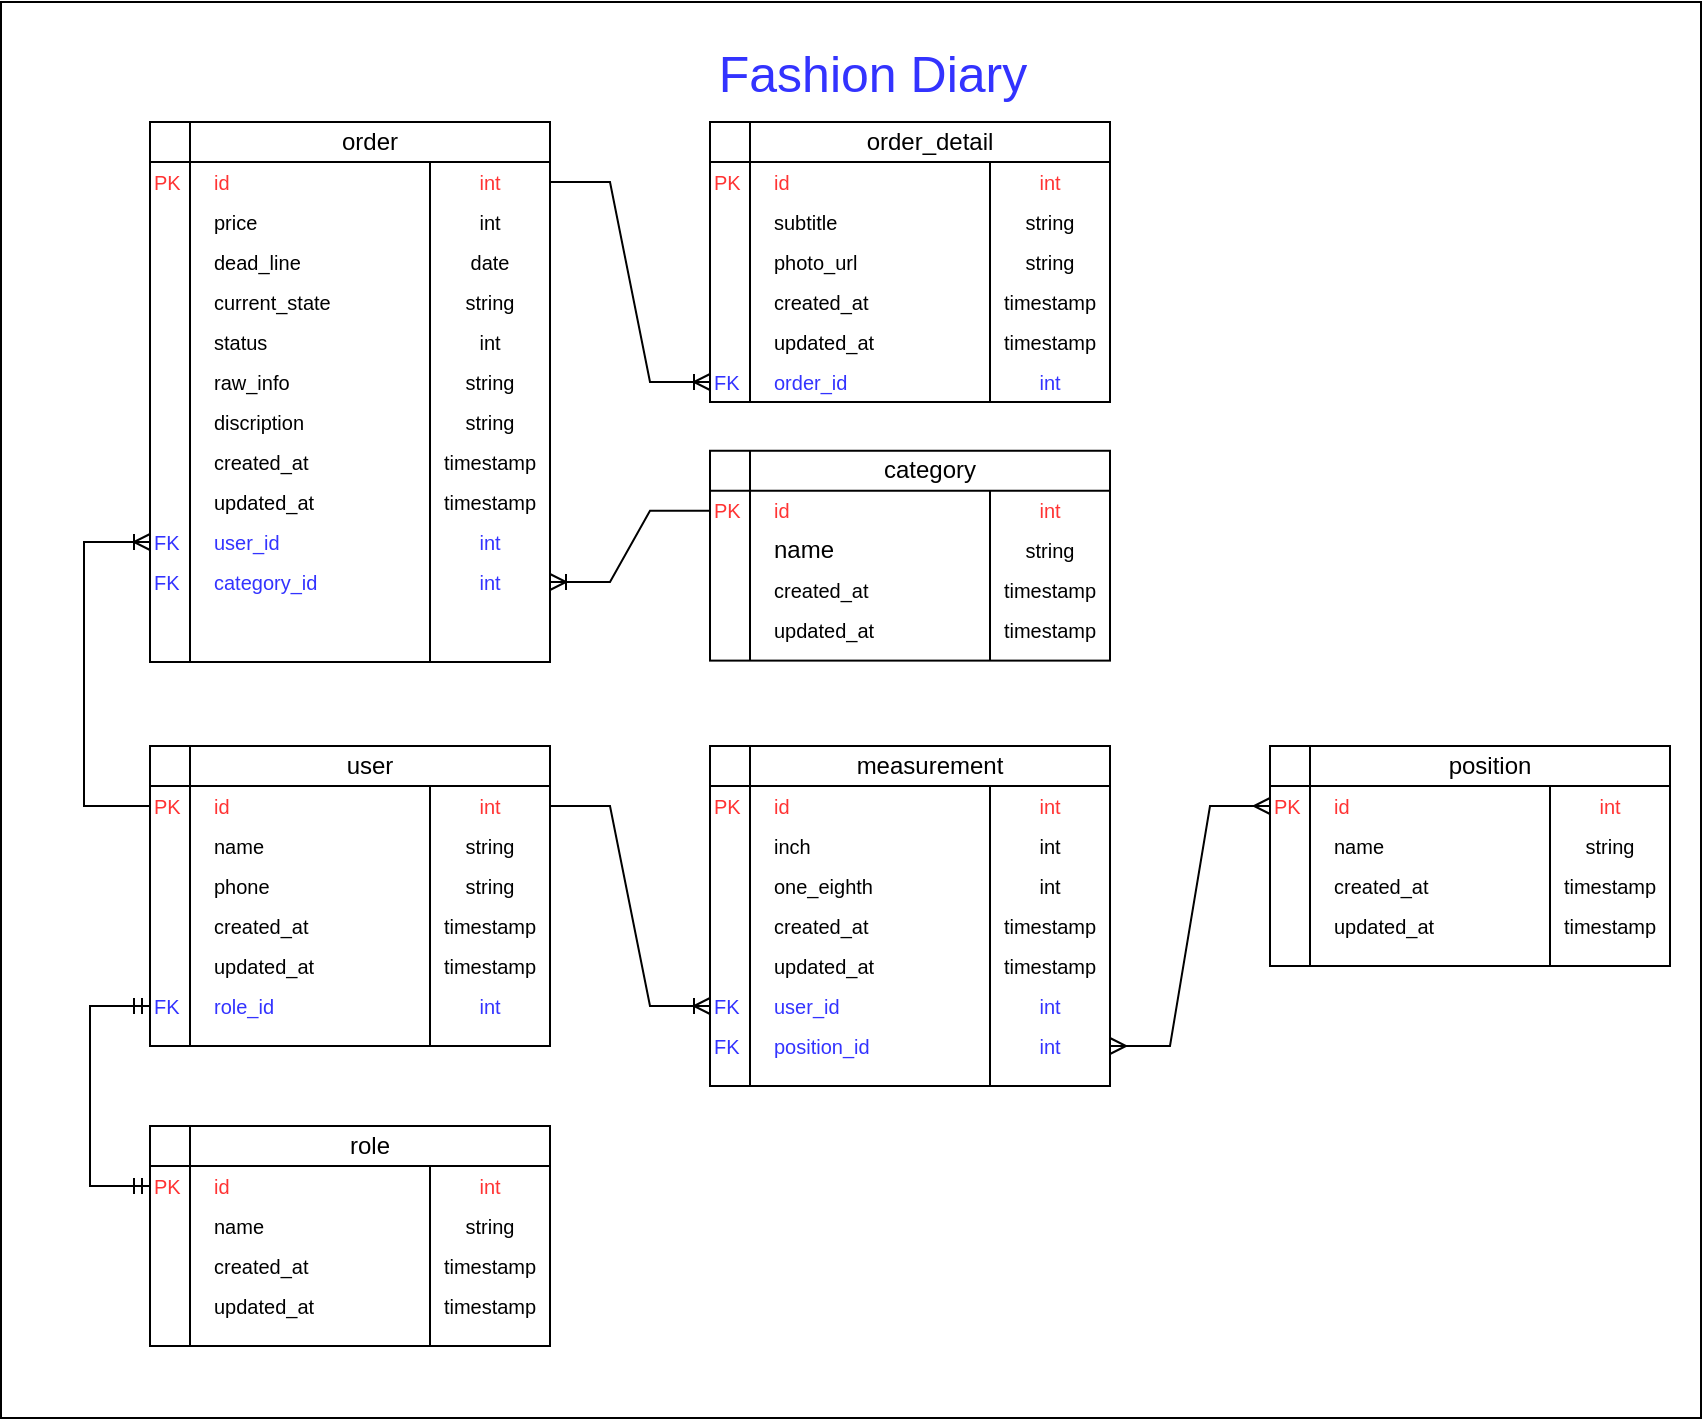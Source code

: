 <mxfile version="16.5.3" type="github">
  <diagram id="vgisI2ooYQM5d80KD6zA" name="Page-1">
    <mxGraphModel dx="1880" dy="1684" grid="1" gridSize="10" guides="1" tooltips="1" connect="1" arrows="1" fold="1" page="1" pageScale="1" pageWidth="850" pageHeight="1100" math="0" shadow="0">
      <root>
        <mxCell id="0" />
        <mxCell id="1" parent="0" />
        <mxCell id="1cKoUGkLe3tbQsXoUSwH-134" value="" style="rounded=0;whiteSpace=wrap;html=1;fontSize=10;fontColor=#3333FF;" vertex="1" parent="1">
          <mxGeometry x="-11.5" y="-20" width="850" height="708" as="geometry" />
        </mxCell>
        <mxCell id="1cKoUGkLe3tbQsXoUSwH-1" value="" style="shape=internalStorage;whiteSpace=wrap;html=1;backgroundOutline=1;" vertex="1" parent="1">
          <mxGeometry x="63" y="352" width="200" height="150" as="geometry" />
        </mxCell>
        <mxCell id="1cKoUGkLe3tbQsXoUSwH-2" value="user" style="text;html=1;strokeColor=none;fillColor=none;align=center;verticalAlign=middle;whiteSpace=wrap;rounded=0;" vertex="1" parent="1">
          <mxGeometry x="83" y="352" width="180" height="20" as="geometry" />
        </mxCell>
        <mxCell id="1cKoUGkLe3tbQsXoUSwH-3" value="&lt;font style=&quot;font-size: 10px&quot; color=&quot;#FF3333&quot;&gt;id&lt;/font&gt;" style="text;html=1;align=left;verticalAlign=middle;whiteSpace=wrap;rounded=0;" vertex="1" parent="1">
          <mxGeometry x="93" y="372" width="110" height="20" as="geometry" />
        </mxCell>
        <mxCell id="1cKoUGkLe3tbQsXoUSwH-5" value="" style="endArrow=none;html=1;rounded=0;entryX=1;entryY=0;entryDx=0;entryDy=0;exitX=0.7;exitY=1;exitDx=0;exitDy=0;exitPerimeter=0;" edge="1" parent="1" source="1cKoUGkLe3tbQsXoUSwH-1" target="1cKoUGkLe3tbQsXoUSwH-3">
          <mxGeometry width="50" height="50" relative="1" as="geometry">
            <mxPoint x="173" y="422" as="sourcePoint" />
            <mxPoint x="223" y="372" as="targetPoint" />
          </mxGeometry>
        </mxCell>
        <mxCell id="1cKoUGkLe3tbQsXoUSwH-6" value="&lt;div style=&quot;font-size: 10px&quot; align=&quot;center&quot;&gt;&lt;font style=&quot;font-size: 10px&quot; color=&quot;#FF3333&quot;&gt;int&lt;/font&gt;&lt;/div&gt;" style="text;html=1;align=center;verticalAlign=middle;whiteSpace=wrap;rounded=0;" vertex="1" parent="1">
          <mxGeometry x="203" y="372" width="60" height="20" as="geometry" />
        </mxCell>
        <mxCell id="1cKoUGkLe3tbQsXoUSwH-7" value="&lt;font style=&quot;font-size: 10px&quot; color=&quot;#FF3333&quot;&gt;PK&lt;/font&gt;" style="text;html=1;align=left;verticalAlign=middle;whiteSpace=wrap;rounded=0;" vertex="1" parent="1">
          <mxGeometry x="63" y="372" width="20" height="20" as="geometry" />
        </mxCell>
        <mxCell id="1cKoUGkLe3tbQsXoUSwH-8" value="&lt;font style=&quot;font-size: 10px&quot;&gt;name&lt;/font&gt;" style="text;html=1;align=left;verticalAlign=middle;whiteSpace=wrap;rounded=0;" vertex="1" parent="1">
          <mxGeometry x="93" y="392" width="110" height="20" as="geometry" />
        </mxCell>
        <mxCell id="1cKoUGkLe3tbQsXoUSwH-9" value="&lt;font style=&quot;font-size: 10px&quot;&gt;string&lt;/font&gt;" style="text;html=1;align=center;verticalAlign=middle;whiteSpace=wrap;rounded=0;" vertex="1" parent="1">
          <mxGeometry x="203" y="392" width="60" height="20" as="geometry" />
        </mxCell>
        <mxCell id="1cKoUGkLe3tbQsXoUSwH-10" value="&lt;font style=&quot;font-size: 10px&quot;&gt;phone&lt;/font&gt;" style="text;html=1;align=left;verticalAlign=middle;whiteSpace=wrap;rounded=0;" vertex="1" parent="1">
          <mxGeometry x="93" y="412" width="110" height="20" as="geometry" />
        </mxCell>
        <mxCell id="1cKoUGkLe3tbQsXoUSwH-11" value="&lt;font style=&quot;font-size: 10px&quot;&gt;string&lt;/font&gt;" style="text;html=1;align=center;verticalAlign=middle;whiteSpace=wrap;rounded=0;" vertex="1" parent="1">
          <mxGeometry x="203" y="412" width="60" height="20" as="geometry" />
        </mxCell>
        <mxCell id="1cKoUGkLe3tbQsXoUSwH-12" value="&lt;font style=&quot;font-size: 10px&quot; color=&quot;#3333FF&quot;&gt;role_id&lt;/font&gt;" style="text;html=1;align=left;verticalAlign=middle;whiteSpace=wrap;rounded=0;" vertex="1" parent="1">
          <mxGeometry x="93" y="472" width="110" height="20" as="geometry" />
        </mxCell>
        <mxCell id="1cKoUGkLe3tbQsXoUSwH-13" value="&lt;font style=&quot;font-size: 10px&quot; color=&quot;#3333FF&quot;&gt;int&lt;/font&gt;" style="text;html=1;align=center;verticalAlign=middle;whiteSpace=wrap;rounded=0;" vertex="1" parent="1">
          <mxGeometry x="203" y="472" width="60" height="20" as="geometry" />
        </mxCell>
        <mxCell id="1cKoUGkLe3tbQsXoUSwH-14" value="" style="shape=internalStorage;whiteSpace=wrap;html=1;backgroundOutline=1;" vertex="1" parent="1">
          <mxGeometry x="343" y="352" width="200" height="170" as="geometry" />
        </mxCell>
        <mxCell id="1cKoUGkLe3tbQsXoUSwH-15" value="measurement" style="text;html=1;strokeColor=none;fillColor=none;align=center;verticalAlign=middle;whiteSpace=wrap;rounded=0;" vertex="1" parent="1">
          <mxGeometry x="363" y="352" width="180" height="20" as="geometry" />
        </mxCell>
        <mxCell id="1cKoUGkLe3tbQsXoUSwH-16" value="&lt;font style=&quot;font-size: 10px&quot; color=&quot;#FF3333&quot;&gt;id&lt;/font&gt;" style="text;html=1;align=left;verticalAlign=middle;whiteSpace=wrap;rounded=0;" vertex="1" parent="1">
          <mxGeometry x="373" y="372" width="110" height="20" as="geometry" />
        </mxCell>
        <mxCell id="1cKoUGkLe3tbQsXoUSwH-17" value="" style="endArrow=none;html=1;rounded=0;entryX=1;entryY=0;entryDx=0;entryDy=0;exitX=0.7;exitY=1;exitDx=0;exitDy=0;exitPerimeter=0;" edge="1" parent="1" source="1cKoUGkLe3tbQsXoUSwH-14" target="1cKoUGkLe3tbQsXoUSwH-16">
          <mxGeometry width="50" height="50" relative="1" as="geometry">
            <mxPoint x="453" y="422" as="sourcePoint" />
            <mxPoint x="503" y="372" as="targetPoint" />
          </mxGeometry>
        </mxCell>
        <mxCell id="1cKoUGkLe3tbQsXoUSwH-18" value="&lt;div style=&quot;font-size: 10px&quot; align=&quot;center&quot;&gt;&lt;font style=&quot;font-size: 10px&quot; color=&quot;#FF3333&quot;&gt;int&lt;/font&gt;&lt;/div&gt;" style="text;html=1;align=center;verticalAlign=middle;whiteSpace=wrap;rounded=0;" vertex="1" parent="1">
          <mxGeometry x="483" y="372" width="60" height="20" as="geometry" />
        </mxCell>
        <mxCell id="1cKoUGkLe3tbQsXoUSwH-19" value="&lt;font style=&quot;font-size: 10px&quot; color=&quot;#FF3333&quot;&gt;PK&lt;/font&gt;" style="text;html=1;align=left;verticalAlign=middle;whiteSpace=wrap;rounded=0;" vertex="1" parent="1">
          <mxGeometry x="343" y="372" width="20" height="20" as="geometry" />
        </mxCell>
        <mxCell id="1cKoUGkLe3tbQsXoUSwH-20" value="&lt;font style=&quot;font-size: 10px&quot;&gt;inch&lt;/font&gt;" style="text;html=1;align=left;verticalAlign=middle;whiteSpace=wrap;rounded=0;" vertex="1" parent="1">
          <mxGeometry x="373" y="392" width="110" height="20" as="geometry" />
        </mxCell>
        <mxCell id="1cKoUGkLe3tbQsXoUSwH-21" value="&lt;font style=&quot;font-size: 10px&quot;&gt;int&lt;/font&gt;" style="text;html=1;align=center;verticalAlign=middle;whiteSpace=wrap;rounded=0;" vertex="1" parent="1">
          <mxGeometry x="483" y="392" width="60" height="20" as="geometry" />
        </mxCell>
        <mxCell id="1cKoUGkLe3tbQsXoUSwH-22" value="&lt;div style=&quot;font-size: 10px&quot;&gt;&lt;font style=&quot;font-size: 10px&quot;&gt;one_eighth&lt;/font&gt;&lt;/div&gt;" style="text;html=1;align=left;verticalAlign=middle;whiteSpace=wrap;rounded=0;" vertex="1" parent="1">
          <mxGeometry x="373" y="412" width="110" height="20" as="geometry" />
        </mxCell>
        <mxCell id="1cKoUGkLe3tbQsXoUSwH-23" value="&lt;font style=&quot;font-size: 10px&quot;&gt;int&lt;/font&gt;" style="text;html=1;align=center;verticalAlign=middle;whiteSpace=wrap;rounded=0;" vertex="1" parent="1">
          <mxGeometry x="483" y="412" width="60" height="20" as="geometry" />
        </mxCell>
        <mxCell id="1cKoUGkLe3tbQsXoUSwH-24" value="&lt;font style=&quot;font-size: 10px&quot; color=&quot;#3333FF&quot;&gt;user_id&lt;/font&gt;" style="text;html=1;align=left;verticalAlign=middle;whiteSpace=wrap;rounded=0;" vertex="1" parent="1">
          <mxGeometry x="373" y="472" width="110" height="20" as="geometry" />
        </mxCell>
        <mxCell id="1cKoUGkLe3tbQsXoUSwH-25" value="&lt;font style=&quot;font-size: 10px&quot; color=&quot;#3333FF&quot;&gt;int&lt;/font&gt;" style="text;html=1;align=center;verticalAlign=middle;whiteSpace=wrap;rounded=0;" vertex="1" parent="1">
          <mxGeometry x="483" y="472" width="60" height="20" as="geometry" />
        </mxCell>
        <mxCell id="1cKoUGkLe3tbQsXoUSwH-26" value="&lt;font style=&quot;font-size: 10px&quot; color=&quot;#3333FF&quot;&gt;position_id&lt;/font&gt;" style="text;html=1;align=left;verticalAlign=middle;whiteSpace=wrap;rounded=0;" vertex="1" parent="1">
          <mxGeometry x="373" y="492" width="110" height="20" as="geometry" />
        </mxCell>
        <mxCell id="1cKoUGkLe3tbQsXoUSwH-27" value="&lt;font style=&quot;font-size: 10px&quot; color=&quot;#3333FF&quot;&gt;int&lt;/font&gt;" style="text;html=1;align=center;verticalAlign=middle;whiteSpace=wrap;rounded=0;" vertex="1" parent="1">
          <mxGeometry x="483" y="492" width="60" height="20" as="geometry" />
        </mxCell>
        <mxCell id="1cKoUGkLe3tbQsXoUSwH-28" style="edgeStyle=orthogonalEdgeStyle;rounded=0;orthogonalLoop=1;jettySize=auto;html=1;exitX=0.5;exitY=1;exitDx=0;exitDy=0;fontSize=10;fontColor=#000000;" edge="1" parent="1" source="1cKoUGkLe3tbQsXoUSwH-1" target="1cKoUGkLe3tbQsXoUSwH-1">
          <mxGeometry relative="1" as="geometry" />
        </mxCell>
        <mxCell id="1cKoUGkLe3tbQsXoUSwH-29" value="" style="shape=internalStorage;whiteSpace=wrap;html=1;backgroundOutline=1;" vertex="1" parent="1">
          <mxGeometry x="623" y="352" width="200" height="110" as="geometry" />
        </mxCell>
        <mxCell id="1cKoUGkLe3tbQsXoUSwH-30" value="position" style="text;html=1;strokeColor=none;fillColor=none;align=center;verticalAlign=middle;whiteSpace=wrap;rounded=0;" vertex="1" parent="1">
          <mxGeometry x="643" y="352" width="180" height="20" as="geometry" />
        </mxCell>
        <mxCell id="1cKoUGkLe3tbQsXoUSwH-31" value="&lt;font style=&quot;font-size: 10px&quot; color=&quot;#FF3333&quot;&gt;id&lt;/font&gt;" style="text;html=1;align=left;verticalAlign=middle;whiteSpace=wrap;rounded=0;" vertex="1" parent="1">
          <mxGeometry x="653" y="372" width="110" height="20" as="geometry" />
        </mxCell>
        <mxCell id="1cKoUGkLe3tbQsXoUSwH-32" value="" style="endArrow=none;html=1;rounded=0;entryX=1;entryY=0;entryDx=0;entryDy=0;exitX=0.7;exitY=1;exitDx=0;exitDy=0;exitPerimeter=0;" edge="1" parent="1" source="1cKoUGkLe3tbQsXoUSwH-29" target="1cKoUGkLe3tbQsXoUSwH-31">
          <mxGeometry width="50" height="50" relative="1" as="geometry">
            <mxPoint x="733" y="422" as="sourcePoint" />
            <mxPoint x="783" y="372" as="targetPoint" />
          </mxGeometry>
        </mxCell>
        <mxCell id="1cKoUGkLe3tbQsXoUSwH-33" value="&lt;div style=&quot;font-size: 10px&quot; align=&quot;center&quot;&gt;&lt;font style=&quot;font-size: 10px&quot; color=&quot;#FF3333&quot;&gt;int&lt;/font&gt;&lt;/div&gt;" style="text;html=1;align=center;verticalAlign=middle;whiteSpace=wrap;rounded=0;" vertex="1" parent="1">
          <mxGeometry x="763" y="372" width="60" height="20" as="geometry" />
        </mxCell>
        <mxCell id="1cKoUGkLe3tbQsXoUSwH-34" value="&lt;font style=&quot;font-size: 10px&quot; color=&quot;#FF3333&quot;&gt;PK&lt;/font&gt;" style="text;html=1;align=left;verticalAlign=middle;whiteSpace=wrap;rounded=0;" vertex="1" parent="1">
          <mxGeometry x="623" y="372" width="20" height="20" as="geometry" />
        </mxCell>
        <mxCell id="1cKoUGkLe3tbQsXoUSwH-35" value="&lt;font style=&quot;font-size: 10px&quot;&gt;name&lt;/font&gt;" style="text;html=1;align=left;verticalAlign=middle;whiteSpace=wrap;rounded=0;" vertex="1" parent="1">
          <mxGeometry x="653" y="392" width="110" height="20" as="geometry" />
        </mxCell>
        <mxCell id="1cKoUGkLe3tbQsXoUSwH-36" value="&lt;font style=&quot;font-size: 10px&quot;&gt;string&lt;/font&gt;" style="text;html=1;align=center;verticalAlign=middle;whiteSpace=wrap;rounded=0;" vertex="1" parent="1">
          <mxGeometry x="763" y="392" width="60" height="20" as="geometry" />
        </mxCell>
        <mxCell id="1cKoUGkLe3tbQsXoUSwH-43" style="edgeStyle=orthogonalEdgeStyle;rounded=0;orthogonalLoop=1;jettySize=auto;html=1;exitX=0.5;exitY=1;exitDx=0;exitDy=0;fontSize=10;fontColor=#000000;" edge="1" parent="1" source="1cKoUGkLe3tbQsXoUSwH-29" target="1cKoUGkLe3tbQsXoUSwH-29">
          <mxGeometry relative="1" as="geometry" />
        </mxCell>
        <mxCell id="1cKoUGkLe3tbQsXoUSwH-44" value="" style="edgeStyle=entityRelationEdgeStyle;fontSize=12;html=1;endArrow=ERoneToMany;rounded=0;fontColor=#000000;entryX=0;entryY=0.5;entryDx=0;entryDy=0;exitX=1;exitY=0.5;exitDx=0;exitDy=0;" edge="1" parent="1" source="1cKoUGkLe3tbQsXoUSwH-6" target="1cKoUGkLe3tbQsXoUSwH-63">
          <mxGeometry width="100" height="100" relative="1" as="geometry">
            <mxPoint x="263" y="425" as="sourcePoint" />
            <mxPoint x="343" y="425" as="targetPoint" />
          </mxGeometry>
        </mxCell>
        <mxCell id="1cKoUGkLe3tbQsXoUSwH-47" value="" style="edgeStyle=entityRelationEdgeStyle;fontSize=12;html=1;endArrow=ERmany;startArrow=ERmany;rounded=0;fontColor=#000000;entryX=0;entryY=0.5;entryDx=0;entryDy=0;exitX=1;exitY=0.5;exitDx=0;exitDy=0;" edge="1" parent="1" source="1cKoUGkLe3tbQsXoUSwH-27" target="1cKoUGkLe3tbQsXoUSwH-34">
          <mxGeometry width="100" height="100" relative="1" as="geometry">
            <mxPoint x="543" y="437" as="sourcePoint" />
            <mxPoint x="643" y="337" as="targetPoint" />
          </mxGeometry>
        </mxCell>
        <mxCell id="1cKoUGkLe3tbQsXoUSwH-48" value="" style="shape=internalStorage;whiteSpace=wrap;html=1;backgroundOutline=1;" vertex="1" parent="1">
          <mxGeometry x="63" y="542" width="200" height="110" as="geometry" />
        </mxCell>
        <mxCell id="1cKoUGkLe3tbQsXoUSwH-49" value="role" style="text;html=1;strokeColor=none;fillColor=none;align=center;verticalAlign=middle;whiteSpace=wrap;rounded=0;" vertex="1" parent="1">
          <mxGeometry x="83" y="542" width="180" height="20" as="geometry" />
        </mxCell>
        <mxCell id="1cKoUGkLe3tbQsXoUSwH-50" value="&lt;font style=&quot;font-size: 10px&quot; color=&quot;#FF3333&quot;&gt;id&lt;/font&gt;" style="text;html=1;align=left;verticalAlign=middle;whiteSpace=wrap;rounded=0;" vertex="1" parent="1">
          <mxGeometry x="93" y="562" width="110" height="20" as="geometry" />
        </mxCell>
        <mxCell id="1cKoUGkLe3tbQsXoUSwH-51" value="" style="endArrow=none;html=1;rounded=0;entryX=1;entryY=0;entryDx=0;entryDy=0;exitX=0.7;exitY=1;exitDx=0;exitDy=0;exitPerimeter=0;" edge="1" parent="1" source="1cKoUGkLe3tbQsXoUSwH-48" target="1cKoUGkLe3tbQsXoUSwH-50">
          <mxGeometry width="50" height="50" relative="1" as="geometry">
            <mxPoint x="173" y="612" as="sourcePoint" />
            <mxPoint x="223" y="562" as="targetPoint" />
          </mxGeometry>
        </mxCell>
        <mxCell id="1cKoUGkLe3tbQsXoUSwH-52" value="&lt;div style=&quot;font-size: 10px&quot; align=&quot;center&quot;&gt;&lt;font style=&quot;font-size: 10px&quot; color=&quot;#FF3333&quot;&gt;int&lt;/font&gt;&lt;/div&gt;" style="text;html=1;align=center;verticalAlign=middle;whiteSpace=wrap;rounded=0;" vertex="1" parent="1">
          <mxGeometry x="203" y="562" width="60" height="20" as="geometry" />
        </mxCell>
        <mxCell id="1cKoUGkLe3tbQsXoUSwH-53" value="&lt;font style=&quot;font-size: 10px&quot; color=&quot;#FF3333&quot;&gt;PK&lt;/font&gt;" style="text;html=1;align=left;verticalAlign=middle;whiteSpace=wrap;rounded=0;" vertex="1" parent="1">
          <mxGeometry x="63" y="562" width="20" height="20" as="geometry" />
        </mxCell>
        <mxCell id="1cKoUGkLe3tbQsXoUSwH-54" value="&lt;font style=&quot;font-size: 10px&quot;&gt;name&lt;/font&gt;" style="text;html=1;align=left;verticalAlign=middle;whiteSpace=wrap;rounded=0;" vertex="1" parent="1">
          <mxGeometry x="93" y="582" width="110" height="20" as="geometry" />
        </mxCell>
        <mxCell id="1cKoUGkLe3tbQsXoUSwH-55" value="&lt;font style=&quot;font-size: 10px&quot;&gt;string&lt;/font&gt;" style="text;html=1;align=center;verticalAlign=middle;whiteSpace=wrap;rounded=0;" vertex="1" parent="1">
          <mxGeometry x="203" y="582" width="60" height="20" as="geometry" />
        </mxCell>
        <mxCell id="1cKoUGkLe3tbQsXoUSwH-56" value="&lt;font style=&quot;font-size: 10px&quot;&gt;created_at&lt;/font&gt;" style="text;html=1;align=left;verticalAlign=middle;whiteSpace=wrap;rounded=0;" vertex="1" parent="1">
          <mxGeometry x="93" y="602" width="110" height="20" as="geometry" />
        </mxCell>
        <mxCell id="1cKoUGkLe3tbQsXoUSwH-57" value="&lt;font style=&quot;font-size: 10px&quot;&gt;timestamp&lt;/font&gt;" style="text;html=1;align=center;verticalAlign=middle;whiteSpace=wrap;rounded=0;" vertex="1" parent="1">
          <mxGeometry x="203" y="602" width="60" height="20" as="geometry" />
        </mxCell>
        <mxCell id="1cKoUGkLe3tbQsXoUSwH-60" style="edgeStyle=orthogonalEdgeStyle;rounded=0;orthogonalLoop=1;jettySize=auto;html=1;exitX=0.5;exitY=1;exitDx=0;exitDy=0;fontSize=10;fontColor=#000000;" edge="1" parent="1" source="1cKoUGkLe3tbQsXoUSwH-48" target="1cKoUGkLe3tbQsXoUSwH-48">
          <mxGeometry relative="1" as="geometry" />
        </mxCell>
        <mxCell id="1cKoUGkLe3tbQsXoUSwH-62" value="&lt;font style=&quot;font-size: 10px&quot; color=&quot;#3333FF&quot;&gt;FK&lt;/font&gt;" style="text;html=1;align=left;verticalAlign=middle;whiteSpace=wrap;rounded=0;" vertex="1" parent="1">
          <mxGeometry x="63" y="472" width="20" height="20" as="geometry" />
        </mxCell>
        <mxCell id="1cKoUGkLe3tbQsXoUSwH-63" value="&lt;font style=&quot;font-size: 10px&quot; color=&quot;#3333FF&quot;&gt;FK&lt;/font&gt;" style="text;html=1;align=left;verticalAlign=middle;whiteSpace=wrap;rounded=0;" vertex="1" parent="1">
          <mxGeometry x="343" y="472" width="20" height="20" as="geometry" />
        </mxCell>
        <mxCell id="1cKoUGkLe3tbQsXoUSwH-64" value="&lt;font style=&quot;font-size: 10px&quot; color=&quot;#3333FF&quot;&gt;FK&lt;/font&gt;" style="text;html=1;align=left;verticalAlign=middle;whiteSpace=wrap;rounded=0;" vertex="1" parent="1">
          <mxGeometry x="343" y="492" width="20" height="20" as="geometry" />
        </mxCell>
        <mxCell id="1cKoUGkLe3tbQsXoUSwH-65" value="" style="fontSize=12;html=1;endArrow=ERmandOne;startArrow=ERmandOne;rounded=0;fontColor=#3333FF;entryX=0;entryY=0.5;entryDx=0;entryDy=0;strokeColor=default;edgeStyle=orthogonalEdgeStyle;" edge="1" parent="1" target="1cKoUGkLe3tbQsXoUSwH-53">
          <mxGeometry width="100" height="100" relative="1" as="geometry">
            <mxPoint x="63" y="482" as="sourcePoint" />
            <mxPoint x="-27" y="189" as="targetPoint" />
            <Array as="points">
              <mxPoint x="33" y="482" />
              <mxPoint x="33" y="572" />
            </Array>
          </mxGeometry>
        </mxCell>
        <mxCell id="1cKoUGkLe3tbQsXoUSwH-68" value="&lt;font style=&quot;font-size: 10px&quot;&gt;updated_at&lt;/font&gt;" style="text;html=1;align=left;verticalAlign=middle;whiteSpace=wrap;rounded=0;" vertex="1" parent="1">
          <mxGeometry x="93" y="622" width="110" height="20" as="geometry" />
        </mxCell>
        <mxCell id="1cKoUGkLe3tbQsXoUSwH-69" value="&lt;font style=&quot;font-size: 10px&quot;&gt;timestamp&lt;/font&gt;" style="text;html=1;align=center;verticalAlign=middle;whiteSpace=wrap;rounded=0;" vertex="1" parent="1">
          <mxGeometry x="203" y="622" width="60" height="20" as="geometry" />
        </mxCell>
        <mxCell id="1cKoUGkLe3tbQsXoUSwH-71" value="&lt;font style=&quot;font-size: 10px&quot;&gt;created_at&lt;/font&gt;" style="text;html=1;align=left;verticalAlign=middle;whiteSpace=wrap;rounded=0;" vertex="1" parent="1">
          <mxGeometry x="93" y="432" width="110" height="20" as="geometry" />
        </mxCell>
        <mxCell id="1cKoUGkLe3tbQsXoUSwH-72" value="&lt;font style=&quot;font-size: 10px&quot;&gt;timestamp&lt;/font&gt;" style="text;html=1;align=center;verticalAlign=middle;whiteSpace=wrap;rounded=0;" vertex="1" parent="1">
          <mxGeometry x="203" y="432" width="60" height="20" as="geometry" />
        </mxCell>
        <mxCell id="1cKoUGkLe3tbQsXoUSwH-73" value="&lt;font style=&quot;font-size: 10px&quot;&gt;updated_at&lt;/font&gt;" style="text;html=1;align=left;verticalAlign=middle;whiteSpace=wrap;rounded=0;" vertex="1" parent="1">
          <mxGeometry x="93" y="452" width="110" height="20" as="geometry" />
        </mxCell>
        <mxCell id="1cKoUGkLe3tbQsXoUSwH-74" value="&lt;font style=&quot;font-size: 10px&quot;&gt;timestamp&lt;/font&gt;" style="text;html=1;align=center;verticalAlign=middle;whiteSpace=wrap;rounded=0;" vertex="1" parent="1">
          <mxGeometry x="203" y="452" width="60" height="20" as="geometry" />
        </mxCell>
        <mxCell id="1cKoUGkLe3tbQsXoUSwH-75" value="&lt;font style=&quot;font-size: 10px&quot;&gt;created_at&lt;/font&gt;" style="text;html=1;align=left;verticalAlign=middle;whiteSpace=wrap;rounded=0;" vertex="1" parent="1">
          <mxGeometry x="373" y="432" width="110" height="20" as="geometry" />
        </mxCell>
        <mxCell id="1cKoUGkLe3tbQsXoUSwH-76" value="&lt;font style=&quot;font-size: 10px&quot;&gt;timestamp&lt;/font&gt;" style="text;html=1;align=center;verticalAlign=middle;whiteSpace=wrap;rounded=0;" vertex="1" parent="1">
          <mxGeometry x="483" y="432" width="60" height="20" as="geometry" />
        </mxCell>
        <mxCell id="1cKoUGkLe3tbQsXoUSwH-77" value="&lt;font style=&quot;font-size: 10px&quot;&gt;updated_at&lt;/font&gt;" style="text;html=1;align=left;verticalAlign=middle;whiteSpace=wrap;rounded=0;" vertex="1" parent="1">
          <mxGeometry x="373" y="452" width="110" height="20" as="geometry" />
        </mxCell>
        <mxCell id="1cKoUGkLe3tbQsXoUSwH-78" value="&lt;font style=&quot;font-size: 10px&quot;&gt;timestamp&lt;/font&gt;" style="text;html=1;align=center;verticalAlign=middle;whiteSpace=wrap;rounded=0;" vertex="1" parent="1">
          <mxGeometry x="483" y="452" width="60" height="20" as="geometry" />
        </mxCell>
        <mxCell id="1cKoUGkLe3tbQsXoUSwH-79" value="&lt;font style=&quot;font-size: 10px&quot;&gt;created_at&lt;/font&gt;" style="text;html=1;align=left;verticalAlign=middle;whiteSpace=wrap;rounded=0;" vertex="1" parent="1">
          <mxGeometry x="653" y="412" width="110" height="20" as="geometry" />
        </mxCell>
        <mxCell id="1cKoUGkLe3tbQsXoUSwH-80" value="&lt;font style=&quot;font-size: 10px&quot;&gt;timestamp&lt;/font&gt;" style="text;html=1;align=center;verticalAlign=middle;whiteSpace=wrap;rounded=0;" vertex="1" parent="1">
          <mxGeometry x="763" y="412" width="60" height="20" as="geometry" />
        </mxCell>
        <mxCell id="1cKoUGkLe3tbQsXoUSwH-81" value="&lt;font style=&quot;font-size: 10px&quot;&gt;updated_at&lt;/font&gt;" style="text;html=1;align=left;verticalAlign=middle;whiteSpace=wrap;rounded=0;" vertex="1" parent="1">
          <mxGeometry x="653" y="432" width="110" height="20" as="geometry" />
        </mxCell>
        <mxCell id="1cKoUGkLe3tbQsXoUSwH-82" value="&lt;font style=&quot;font-size: 10px&quot;&gt;timestamp&lt;/font&gt;" style="text;html=1;align=center;verticalAlign=middle;whiteSpace=wrap;rounded=0;" vertex="1" parent="1">
          <mxGeometry x="763" y="432" width="60" height="20" as="geometry" />
        </mxCell>
        <mxCell id="1cKoUGkLe3tbQsXoUSwH-83" value="&amp;nbsp;" style="text;whiteSpace=wrap;html=1;fontSize=10;fontColor=#3333FF;" vertex="1" parent="1">
          <mxGeometry x="103" y="582" width="30" height="30" as="geometry" />
        </mxCell>
        <mxCell id="1cKoUGkLe3tbQsXoUSwH-84" value="" style="shape=internalStorage;whiteSpace=wrap;html=1;backgroundOutline=1;" vertex="1" parent="1">
          <mxGeometry x="63" y="40" width="200" height="270" as="geometry" />
        </mxCell>
        <mxCell id="1cKoUGkLe3tbQsXoUSwH-85" value="order" style="text;html=1;strokeColor=none;fillColor=none;align=center;verticalAlign=middle;whiteSpace=wrap;rounded=0;" vertex="1" parent="1">
          <mxGeometry x="83" y="40.0" width="180" height="20" as="geometry" />
        </mxCell>
        <mxCell id="1cKoUGkLe3tbQsXoUSwH-86" value="&lt;font style=&quot;font-size: 10px&quot; color=&quot;#FF3333&quot;&gt;id&lt;/font&gt;" style="text;html=1;align=left;verticalAlign=middle;whiteSpace=wrap;rounded=0;" vertex="1" parent="1">
          <mxGeometry x="93" y="60.0" width="110" height="20" as="geometry" />
        </mxCell>
        <mxCell id="1cKoUGkLe3tbQsXoUSwH-87" value="" style="endArrow=none;html=1;rounded=0;entryX=1;entryY=0;entryDx=0;entryDy=0;exitX=0.7;exitY=1;exitDx=0;exitDy=0;exitPerimeter=0;" edge="1" parent="1" source="1cKoUGkLe3tbQsXoUSwH-84" target="1cKoUGkLe3tbQsXoUSwH-86">
          <mxGeometry width="50" height="50" relative="1" as="geometry">
            <mxPoint x="173" y="110" as="sourcePoint" />
            <mxPoint x="223" y="60.0" as="targetPoint" />
          </mxGeometry>
        </mxCell>
        <mxCell id="1cKoUGkLe3tbQsXoUSwH-88" value="&lt;div style=&quot;font-size: 10px&quot; align=&quot;center&quot;&gt;&lt;font style=&quot;font-size: 10px&quot; color=&quot;#FF3333&quot;&gt;int&lt;/font&gt;&lt;/div&gt;" style="text;html=1;align=center;verticalAlign=middle;whiteSpace=wrap;rounded=0;" vertex="1" parent="1">
          <mxGeometry x="203" y="60.0" width="60" height="20" as="geometry" />
        </mxCell>
        <mxCell id="1cKoUGkLe3tbQsXoUSwH-89" value="&lt;font style=&quot;font-size: 10px&quot; color=&quot;#FF3333&quot;&gt;PK&lt;/font&gt;" style="text;html=1;align=left;verticalAlign=middle;whiteSpace=wrap;rounded=0;" vertex="1" parent="1">
          <mxGeometry x="63" y="60.0" width="20" height="20" as="geometry" />
        </mxCell>
        <mxCell id="1cKoUGkLe3tbQsXoUSwH-90" value="&lt;font style=&quot;font-size: 10px&quot;&gt;current_state&lt;/font&gt;" style="text;html=1;align=left;verticalAlign=middle;whiteSpace=wrap;rounded=0;" vertex="1" parent="1">
          <mxGeometry x="93" y="120" width="110" height="20" as="geometry" />
        </mxCell>
        <mxCell id="1cKoUGkLe3tbQsXoUSwH-91" value="&lt;font style=&quot;font-size: 10px&quot;&gt;string&lt;/font&gt;" style="text;html=1;align=center;verticalAlign=middle;whiteSpace=wrap;rounded=0;" vertex="1" parent="1">
          <mxGeometry x="203" y="120" width="60" height="20" as="geometry" />
        </mxCell>
        <mxCell id="1cKoUGkLe3tbQsXoUSwH-92" value="&lt;font style=&quot;font-size: 10px&quot;&gt;status&lt;/font&gt;" style="text;html=1;align=left;verticalAlign=middle;whiteSpace=wrap;rounded=0;" vertex="1" parent="1">
          <mxGeometry x="93" y="140" width="110" height="20" as="geometry" />
        </mxCell>
        <mxCell id="1cKoUGkLe3tbQsXoUSwH-93" value="&lt;font style=&quot;font-size: 10px&quot;&gt;int&lt;/font&gt;" style="text;html=1;align=center;verticalAlign=middle;whiteSpace=wrap;rounded=0;" vertex="1" parent="1">
          <mxGeometry x="203" y="140" width="60" height="20" as="geometry" />
        </mxCell>
        <mxCell id="1cKoUGkLe3tbQsXoUSwH-94" value="&lt;font style=&quot;font-size: 10px&quot; color=&quot;#3333FF&quot;&gt;user_id&lt;/font&gt;" style="text;html=1;align=left;verticalAlign=middle;whiteSpace=wrap;rounded=0;" vertex="1" parent="1">
          <mxGeometry x="93" y="240" width="110" height="20" as="geometry" />
        </mxCell>
        <mxCell id="1cKoUGkLe3tbQsXoUSwH-95" value="&lt;font style=&quot;font-size: 10px&quot; color=&quot;#3333FF&quot;&gt;int&lt;/font&gt;" style="text;html=1;align=center;verticalAlign=middle;whiteSpace=wrap;rounded=0;" vertex="1" parent="1">
          <mxGeometry x="203" y="240" width="60" height="20" as="geometry" />
        </mxCell>
        <mxCell id="1cKoUGkLe3tbQsXoUSwH-96" style="edgeStyle=orthogonalEdgeStyle;rounded=0;orthogonalLoop=1;jettySize=auto;html=1;exitX=0.5;exitY=1;exitDx=0;exitDy=0;fontSize=10;fontColor=#000000;" edge="1" parent="1" source="1cKoUGkLe3tbQsXoUSwH-84" target="1cKoUGkLe3tbQsXoUSwH-84">
          <mxGeometry relative="1" as="geometry" />
        </mxCell>
        <mxCell id="1cKoUGkLe3tbQsXoUSwH-97" value="&lt;font style=&quot;font-size: 10px&quot; color=&quot;#3333FF&quot;&gt;FK&lt;/font&gt;" style="text;html=1;align=left;verticalAlign=middle;whiteSpace=wrap;rounded=0;" vertex="1" parent="1">
          <mxGeometry x="63" y="240" width="20" height="20" as="geometry" />
        </mxCell>
        <mxCell id="1cKoUGkLe3tbQsXoUSwH-98" value="&lt;font style=&quot;font-size: 10px&quot;&gt;created_at&lt;/font&gt;" style="text;html=1;align=left;verticalAlign=middle;whiteSpace=wrap;rounded=0;" vertex="1" parent="1">
          <mxGeometry x="93" y="200" width="110" height="20" as="geometry" />
        </mxCell>
        <mxCell id="1cKoUGkLe3tbQsXoUSwH-99" value="&lt;font style=&quot;font-size: 10px&quot;&gt;timestamp&lt;/font&gt;" style="text;html=1;align=center;verticalAlign=middle;whiteSpace=wrap;rounded=0;" vertex="1" parent="1">
          <mxGeometry x="203" y="200" width="60" height="20" as="geometry" />
        </mxCell>
        <mxCell id="1cKoUGkLe3tbQsXoUSwH-100" value="&lt;font style=&quot;font-size: 10px&quot;&gt;updated_at&lt;/font&gt;" style="text;html=1;align=left;verticalAlign=middle;whiteSpace=wrap;rounded=0;" vertex="1" parent="1">
          <mxGeometry x="93" y="220" width="110" height="20" as="geometry" />
        </mxCell>
        <mxCell id="1cKoUGkLe3tbQsXoUSwH-101" value="&lt;font style=&quot;font-size: 10px&quot;&gt;timestamp&lt;/font&gt;" style="text;html=1;align=center;verticalAlign=middle;whiteSpace=wrap;rounded=0;" vertex="1" parent="1">
          <mxGeometry x="203" y="220" width="60" height="20" as="geometry" />
        </mxCell>
        <mxCell id="1cKoUGkLe3tbQsXoUSwH-102" value="&lt;font style=&quot;font-size: 10px&quot;&gt;raw_info&lt;/font&gt;" style="text;html=1;align=left;verticalAlign=middle;whiteSpace=wrap;rounded=0;" vertex="1" parent="1">
          <mxGeometry x="93" y="160" width="110" height="20" as="geometry" />
        </mxCell>
        <mxCell id="1cKoUGkLe3tbQsXoUSwH-103" value="&lt;font style=&quot;font-size: 10px&quot;&gt;string&lt;/font&gt;" style="text;html=1;align=center;verticalAlign=middle;whiteSpace=wrap;rounded=0;" vertex="1" parent="1">
          <mxGeometry x="203" y="160" width="60" height="20" as="geometry" />
        </mxCell>
        <mxCell id="1cKoUGkLe3tbQsXoUSwH-105" value="" style="shape=internalStorage;whiteSpace=wrap;html=1;backgroundOutline=1;" vertex="1" parent="1">
          <mxGeometry x="343" y="40" width="200" height="140" as="geometry" />
        </mxCell>
        <mxCell id="1cKoUGkLe3tbQsXoUSwH-106" value="order_detail" style="text;html=1;strokeColor=none;fillColor=none;align=center;verticalAlign=middle;whiteSpace=wrap;rounded=0;" vertex="1" parent="1">
          <mxGeometry x="363" y="40.0" width="180" height="20" as="geometry" />
        </mxCell>
        <mxCell id="1cKoUGkLe3tbQsXoUSwH-107" value="&lt;font style=&quot;font-size: 10px&quot; color=&quot;#FF3333&quot;&gt;id&lt;/font&gt;" style="text;html=1;align=left;verticalAlign=middle;whiteSpace=wrap;rounded=0;" vertex="1" parent="1">
          <mxGeometry x="373" y="60.0" width="110" height="20" as="geometry" />
        </mxCell>
        <mxCell id="1cKoUGkLe3tbQsXoUSwH-108" value="" style="endArrow=none;html=1;rounded=0;entryX=1;entryY=0;entryDx=0;entryDy=0;exitX=0.7;exitY=1;exitDx=0;exitDy=0;exitPerimeter=0;" edge="1" parent="1" source="1cKoUGkLe3tbQsXoUSwH-105" target="1cKoUGkLe3tbQsXoUSwH-107">
          <mxGeometry width="50" height="50" relative="1" as="geometry">
            <mxPoint x="453" y="110" as="sourcePoint" />
            <mxPoint x="503" y="60.0" as="targetPoint" />
          </mxGeometry>
        </mxCell>
        <mxCell id="1cKoUGkLe3tbQsXoUSwH-109" value="&lt;div style=&quot;font-size: 10px&quot; align=&quot;center&quot;&gt;&lt;font style=&quot;font-size: 10px&quot; color=&quot;#FF3333&quot;&gt;int&lt;/font&gt;&lt;/div&gt;" style="text;html=1;align=center;verticalAlign=middle;whiteSpace=wrap;rounded=0;" vertex="1" parent="1">
          <mxGeometry x="483" y="60.0" width="60" height="20" as="geometry" />
        </mxCell>
        <mxCell id="1cKoUGkLe3tbQsXoUSwH-110" value="&lt;font style=&quot;font-size: 10px&quot; color=&quot;#FF3333&quot;&gt;PK&lt;/font&gt;" style="text;html=1;align=left;verticalAlign=middle;whiteSpace=wrap;rounded=0;" vertex="1" parent="1">
          <mxGeometry x="343" y="60.0" width="20" height="20" as="geometry" />
        </mxCell>
        <mxCell id="1cKoUGkLe3tbQsXoUSwH-111" value="&lt;font style=&quot;font-size: 10px&quot;&gt;subtitle&lt;/font&gt;" style="text;html=1;align=left;verticalAlign=middle;whiteSpace=wrap;rounded=0;" vertex="1" parent="1">
          <mxGeometry x="373" y="80" width="110" height="20" as="geometry" />
        </mxCell>
        <mxCell id="1cKoUGkLe3tbQsXoUSwH-112" value="&lt;font style=&quot;font-size: 10px&quot;&gt;string&lt;/font&gt;" style="text;html=1;align=center;verticalAlign=middle;whiteSpace=wrap;rounded=0;" vertex="1" parent="1">
          <mxGeometry x="483" y="80" width="60" height="20" as="geometry" />
        </mxCell>
        <mxCell id="1cKoUGkLe3tbQsXoUSwH-113" value="&lt;font style=&quot;font-size: 10px&quot;&gt;photo_url&lt;/font&gt;" style="text;html=1;align=left;verticalAlign=middle;whiteSpace=wrap;rounded=0;" vertex="1" parent="1">
          <mxGeometry x="373" y="100" width="110" height="20" as="geometry" />
        </mxCell>
        <mxCell id="1cKoUGkLe3tbQsXoUSwH-114" value="&lt;font style=&quot;font-size: 10px&quot;&gt;string&lt;/font&gt;" style="text;html=1;align=center;verticalAlign=middle;whiteSpace=wrap;rounded=0;" vertex="1" parent="1">
          <mxGeometry x="483" y="100" width="60" height="20" as="geometry" />
        </mxCell>
        <mxCell id="1cKoUGkLe3tbQsXoUSwH-115" value="&lt;font style=&quot;font-size: 10px&quot; color=&quot;#3333FF&quot;&gt;order_id&lt;/font&gt;" style="text;html=1;align=left;verticalAlign=middle;whiteSpace=wrap;rounded=0;" vertex="1" parent="1">
          <mxGeometry x="373" y="160" width="110" height="20" as="geometry" />
        </mxCell>
        <mxCell id="1cKoUGkLe3tbQsXoUSwH-116" value="&lt;font style=&quot;font-size: 10px&quot; color=&quot;#3333FF&quot;&gt;int&lt;/font&gt;" style="text;html=1;align=center;verticalAlign=middle;whiteSpace=wrap;rounded=0;" vertex="1" parent="1">
          <mxGeometry x="483" y="160" width="60" height="20" as="geometry" />
        </mxCell>
        <mxCell id="1cKoUGkLe3tbQsXoUSwH-117" style="edgeStyle=orthogonalEdgeStyle;rounded=0;orthogonalLoop=1;jettySize=auto;html=1;exitX=0.5;exitY=1;exitDx=0;exitDy=0;fontSize=10;fontColor=#000000;" edge="1" parent="1" source="1cKoUGkLe3tbQsXoUSwH-105" target="1cKoUGkLe3tbQsXoUSwH-105">
          <mxGeometry relative="1" as="geometry" />
        </mxCell>
        <mxCell id="1cKoUGkLe3tbQsXoUSwH-118" value="&lt;font style=&quot;font-size: 10px&quot; color=&quot;#3333FF&quot;&gt;FK&lt;/font&gt;" style="text;html=1;align=left;verticalAlign=middle;whiteSpace=wrap;rounded=0;" vertex="1" parent="1">
          <mxGeometry x="343" y="160" width="20" height="20" as="geometry" />
        </mxCell>
        <mxCell id="1cKoUGkLe3tbQsXoUSwH-119" value="&lt;font style=&quot;font-size: 10px&quot;&gt;created_at&lt;/font&gt;" style="text;html=1;align=left;verticalAlign=middle;whiteSpace=wrap;rounded=0;" vertex="1" parent="1">
          <mxGeometry x="373" y="120" width="110" height="20" as="geometry" />
        </mxCell>
        <mxCell id="1cKoUGkLe3tbQsXoUSwH-120" value="&lt;font style=&quot;font-size: 10px&quot;&gt;timestamp&lt;/font&gt;" style="text;html=1;align=center;verticalAlign=middle;whiteSpace=wrap;rounded=0;" vertex="1" parent="1">
          <mxGeometry x="483" y="120" width="60" height="20" as="geometry" />
        </mxCell>
        <mxCell id="1cKoUGkLe3tbQsXoUSwH-121" value="&lt;font style=&quot;font-size: 10px&quot;&gt;updated_at&lt;/font&gt;" style="text;html=1;align=left;verticalAlign=middle;whiteSpace=wrap;rounded=0;" vertex="1" parent="1">
          <mxGeometry x="373" y="140" width="110" height="20" as="geometry" />
        </mxCell>
        <mxCell id="1cKoUGkLe3tbQsXoUSwH-122" value="&lt;font style=&quot;font-size: 10px&quot;&gt;timestamp&lt;/font&gt;" style="text;html=1;align=center;verticalAlign=middle;whiteSpace=wrap;rounded=0;" vertex="1" parent="1">
          <mxGeometry x="483" y="140" width="60" height="20" as="geometry" />
        </mxCell>
        <mxCell id="1cKoUGkLe3tbQsXoUSwH-125" value="&lt;font style=&quot;font-size: 10px&quot;&gt;discription&lt;/font&gt;" style="text;html=1;align=left;verticalAlign=middle;whiteSpace=wrap;rounded=0;" vertex="1" parent="1">
          <mxGeometry x="93" y="180" width="110" height="20" as="geometry" />
        </mxCell>
        <mxCell id="1cKoUGkLe3tbQsXoUSwH-126" value="&lt;font style=&quot;font-size: 10px&quot;&gt;string&lt;/font&gt;" style="text;html=1;align=center;verticalAlign=middle;whiteSpace=wrap;rounded=0;" vertex="1" parent="1">
          <mxGeometry x="203" y="180" width="60" height="20" as="geometry" />
        </mxCell>
        <mxCell id="1cKoUGkLe3tbQsXoUSwH-127" value="&lt;font style=&quot;font-size: 10px&quot;&gt;price&lt;/font&gt;" style="text;html=1;align=left;verticalAlign=middle;whiteSpace=wrap;rounded=0;" vertex="1" parent="1">
          <mxGeometry x="93" y="80" width="110" height="20" as="geometry" />
        </mxCell>
        <mxCell id="1cKoUGkLe3tbQsXoUSwH-128" value="&lt;font style=&quot;font-size: 10px&quot;&gt;int&lt;/font&gt;" style="text;html=1;align=center;verticalAlign=middle;whiteSpace=wrap;rounded=0;" vertex="1" parent="1">
          <mxGeometry x="203" y="80" width="60" height="20" as="geometry" />
        </mxCell>
        <mxCell id="1cKoUGkLe3tbQsXoUSwH-129" value="" style="fontSize=12;html=1;endArrow=ERoneToMany;rounded=0;fontColor=#3333FF;strokeColor=default;exitX=0;exitY=0.5;exitDx=0;exitDy=0;entryX=0;entryY=0.5;entryDx=0;entryDy=0;edgeStyle=orthogonalEdgeStyle;" edge="1" parent="1" source="1cKoUGkLe3tbQsXoUSwH-7" target="1cKoUGkLe3tbQsXoUSwH-97">
          <mxGeometry width="100" height="100" relative="1" as="geometry">
            <mxPoint x="173" y="412" as="sourcePoint" />
            <mxPoint x="273" y="312" as="targetPoint" />
            <Array as="points">
              <mxPoint x="30" y="382" />
              <mxPoint x="30" y="250" />
            </Array>
          </mxGeometry>
        </mxCell>
        <mxCell id="1cKoUGkLe3tbQsXoUSwH-131" value="" style="edgeStyle=entityRelationEdgeStyle;fontSize=12;html=1;endArrow=ERoneToMany;rounded=0;fontColor=#3333FF;strokeColor=default;exitX=1;exitY=0.5;exitDx=0;exitDy=0;entryX=0;entryY=0.5;entryDx=0;entryDy=0;" edge="1" parent="1" source="1cKoUGkLe3tbQsXoUSwH-88" target="1cKoUGkLe3tbQsXoUSwH-118">
          <mxGeometry width="100" height="100" relative="1" as="geometry">
            <mxPoint x="323" y="266.93" as="sourcePoint" />
            <mxPoint x="423" y="166.93" as="targetPoint" />
          </mxGeometry>
        </mxCell>
        <mxCell id="1cKoUGkLe3tbQsXoUSwH-136" value="&lt;font style=&quot;font-size: 25px&quot;&gt;Fashion Diary&lt;/font&gt;" style="text;html=1;strokeColor=none;fillColor=none;align=center;verticalAlign=middle;whiteSpace=wrap;rounded=0;fontSize=10;fontColor=#3333FF;" vertex="1" parent="1">
          <mxGeometry x="241" width="367" height="30" as="geometry" />
        </mxCell>
        <mxCell id="1cKoUGkLe3tbQsXoUSwH-137" value="&lt;font style=&quot;font-size: 10px&quot;&gt;dead_line&lt;/font&gt;" style="text;html=1;align=left;verticalAlign=middle;whiteSpace=wrap;rounded=0;" vertex="1" parent="1">
          <mxGeometry x="93" y="100" width="110" height="20" as="geometry" />
        </mxCell>
        <mxCell id="1cKoUGkLe3tbQsXoUSwH-138" value="&lt;font style=&quot;font-size: 10px&quot;&gt;date&lt;/font&gt;" style="text;html=1;align=center;verticalAlign=middle;whiteSpace=wrap;rounded=0;" vertex="1" parent="1">
          <mxGeometry x="203" y="100" width="60" height="20" as="geometry" />
        </mxCell>
        <mxCell id="1cKoUGkLe3tbQsXoUSwH-139" value="" style="shape=internalStorage;whiteSpace=wrap;html=1;backgroundOutline=1;" vertex="1" parent="1">
          <mxGeometry x="343" y="204.38" width="200" height="104.93" as="geometry" />
        </mxCell>
        <mxCell id="1cKoUGkLe3tbQsXoUSwH-140" value="category" style="text;html=1;strokeColor=none;fillColor=none;align=center;verticalAlign=middle;whiteSpace=wrap;rounded=0;" vertex="1" parent="1">
          <mxGeometry x="363" y="204.38" width="180" height="20" as="geometry" />
        </mxCell>
        <mxCell id="1cKoUGkLe3tbQsXoUSwH-141" value="&lt;font style=&quot;font-size: 10px&quot; color=&quot;#FF3333&quot;&gt;id&lt;/font&gt;" style="text;html=1;align=left;verticalAlign=middle;whiteSpace=wrap;rounded=0;" vertex="1" parent="1">
          <mxGeometry x="373" y="224.38" width="110" height="20" as="geometry" />
        </mxCell>
        <mxCell id="1cKoUGkLe3tbQsXoUSwH-142" value="" style="endArrow=none;html=1;rounded=0;entryX=1;entryY=0;entryDx=0;entryDy=0;exitX=0.7;exitY=1;exitDx=0;exitDy=0;exitPerimeter=0;" edge="1" parent="1" source="1cKoUGkLe3tbQsXoUSwH-139" target="1cKoUGkLe3tbQsXoUSwH-141">
          <mxGeometry width="50" height="50" relative="1" as="geometry">
            <mxPoint x="453" y="274.38" as="sourcePoint" />
            <mxPoint x="503" y="224.38" as="targetPoint" />
          </mxGeometry>
        </mxCell>
        <mxCell id="1cKoUGkLe3tbQsXoUSwH-143" value="&lt;div style=&quot;font-size: 10px&quot; align=&quot;center&quot;&gt;&lt;font style=&quot;font-size: 10px&quot; color=&quot;#FF3333&quot;&gt;int&lt;/font&gt;&lt;/div&gt;" style="text;html=1;align=center;verticalAlign=middle;whiteSpace=wrap;rounded=0;" vertex="1" parent="1">
          <mxGeometry x="483" y="224.38" width="60" height="20" as="geometry" />
        </mxCell>
        <mxCell id="1cKoUGkLe3tbQsXoUSwH-144" value="&lt;font style=&quot;font-size: 10px&quot; color=&quot;#FF3333&quot;&gt;PK&lt;/font&gt;" style="text;html=1;align=left;verticalAlign=middle;whiteSpace=wrap;rounded=0;" vertex="1" parent="1">
          <mxGeometry x="343" y="224.38" width="20" height="20" as="geometry" />
        </mxCell>
        <mxCell id="1cKoUGkLe3tbQsXoUSwH-145" value="name" style="text;html=1;align=left;verticalAlign=middle;whiteSpace=wrap;rounded=0;" vertex="1" parent="1">
          <mxGeometry x="373" y="244.38" width="110" height="20" as="geometry" />
        </mxCell>
        <mxCell id="1cKoUGkLe3tbQsXoUSwH-146" value="&lt;font style=&quot;font-size: 10px&quot;&gt;string&lt;/font&gt;" style="text;html=1;align=center;verticalAlign=middle;whiteSpace=wrap;rounded=0;" vertex="1" parent="1">
          <mxGeometry x="483" y="244.38" width="60" height="20" as="geometry" />
        </mxCell>
        <mxCell id="1cKoUGkLe3tbQsXoUSwH-151" style="edgeStyle=orthogonalEdgeStyle;rounded=0;orthogonalLoop=1;jettySize=auto;html=1;exitX=0.5;exitY=1;exitDx=0;exitDy=0;fontSize=10;fontColor=#000000;" edge="1" parent="1" source="1cKoUGkLe3tbQsXoUSwH-139" target="1cKoUGkLe3tbQsXoUSwH-139">
          <mxGeometry relative="1" as="geometry" />
        </mxCell>
        <mxCell id="1cKoUGkLe3tbQsXoUSwH-153" value="&lt;font style=&quot;font-size: 10px&quot;&gt;created_at&lt;/font&gt;" style="text;html=1;align=left;verticalAlign=middle;whiteSpace=wrap;rounded=0;" vertex="1" parent="1">
          <mxGeometry x="373" y="264.38" width="110" height="20" as="geometry" />
        </mxCell>
        <mxCell id="1cKoUGkLe3tbQsXoUSwH-154" value="&lt;font style=&quot;font-size: 10px&quot;&gt;timestamp&lt;/font&gt;" style="text;html=1;align=center;verticalAlign=middle;whiteSpace=wrap;rounded=0;" vertex="1" parent="1">
          <mxGeometry x="483" y="264.38" width="60" height="20" as="geometry" />
        </mxCell>
        <mxCell id="1cKoUGkLe3tbQsXoUSwH-155" value="&lt;font style=&quot;font-size: 10px&quot;&gt;updated_at&lt;/font&gt;" style="text;html=1;align=left;verticalAlign=middle;whiteSpace=wrap;rounded=0;" vertex="1" parent="1">
          <mxGeometry x="373" y="284.38" width="110" height="20" as="geometry" />
        </mxCell>
        <mxCell id="1cKoUGkLe3tbQsXoUSwH-156" value="&lt;font style=&quot;font-size: 10px&quot;&gt;timestamp&lt;/font&gt;" style="text;html=1;align=center;verticalAlign=middle;whiteSpace=wrap;rounded=0;" vertex="1" parent="1">
          <mxGeometry x="483" y="284.38" width="60" height="20" as="geometry" />
        </mxCell>
        <mxCell id="1cKoUGkLe3tbQsXoUSwH-158" value="&lt;font style=&quot;font-size: 10px&quot; color=&quot;#3333FF&quot;&gt;category_id&lt;/font&gt;" style="text;html=1;align=left;verticalAlign=middle;whiteSpace=wrap;rounded=0;" vertex="1" parent="1">
          <mxGeometry x="93" y="260" width="110" height="20" as="geometry" />
        </mxCell>
        <mxCell id="1cKoUGkLe3tbQsXoUSwH-159" value="&lt;font style=&quot;font-size: 10px&quot; color=&quot;#3333FF&quot;&gt;int&lt;/font&gt;" style="text;html=1;align=center;verticalAlign=middle;whiteSpace=wrap;rounded=0;" vertex="1" parent="1">
          <mxGeometry x="203" y="260" width="60" height="20" as="geometry" />
        </mxCell>
        <mxCell id="1cKoUGkLe3tbQsXoUSwH-160" value="&lt;font style=&quot;font-size: 10px&quot; color=&quot;#3333FF&quot;&gt;FK&lt;/font&gt;" style="text;html=1;align=left;verticalAlign=middle;whiteSpace=wrap;rounded=0;" vertex="1" parent="1">
          <mxGeometry x="63" y="260" width="20" height="20" as="geometry" />
        </mxCell>
        <mxCell id="1cKoUGkLe3tbQsXoUSwH-161" value="" style="edgeStyle=entityRelationEdgeStyle;fontSize=12;html=1;endArrow=ERoneToMany;rounded=0;fontColor=#3333FF;strokeColor=default;entryX=1;entryY=0.5;entryDx=0;entryDy=0;exitX=0;exitY=0.5;exitDx=0;exitDy=0;" edge="1" parent="1" source="1cKoUGkLe3tbQsXoUSwH-144" target="1cKoUGkLe3tbQsXoUSwH-159">
          <mxGeometry width="100" height="100" relative="1" as="geometry">
            <mxPoint x="300" y="280" as="sourcePoint" />
            <mxPoint x="400" y="180" as="targetPoint" />
          </mxGeometry>
        </mxCell>
      </root>
    </mxGraphModel>
  </diagram>
</mxfile>
